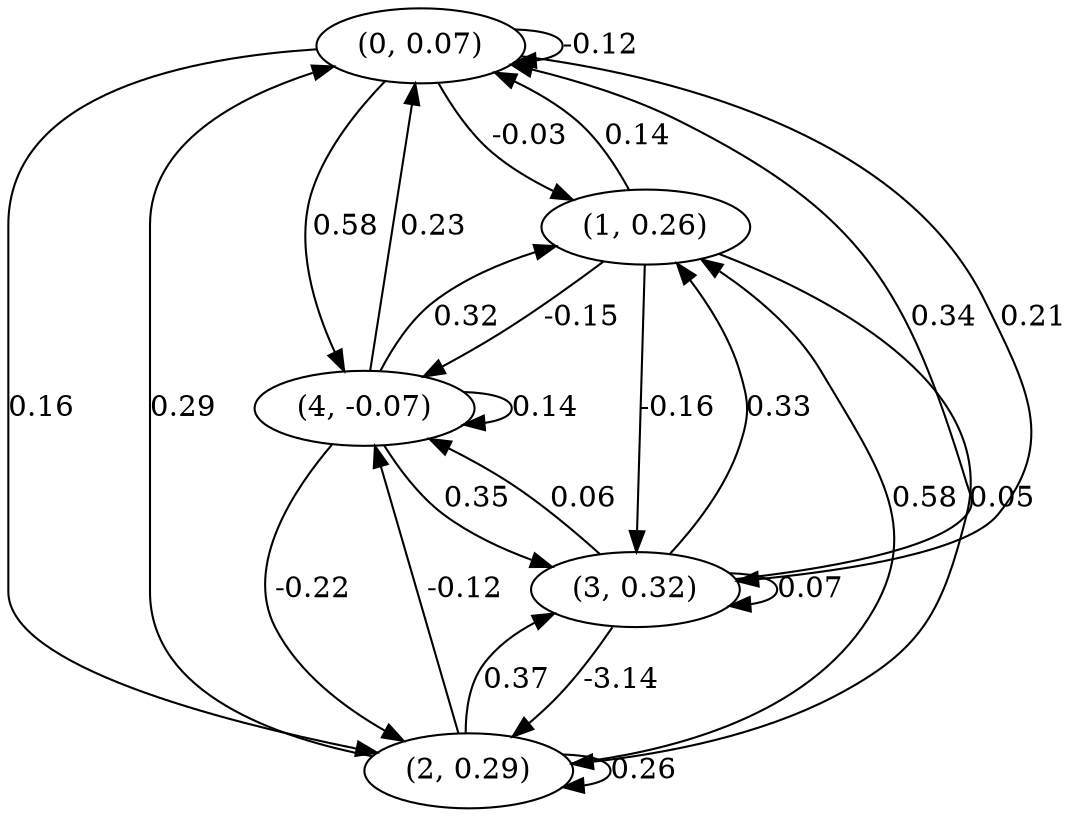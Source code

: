 digraph {
    0 [ label = "(0, 0.07)" ]
    1 [ label = "(1, 0.26)" ]
    2 [ label = "(2, 0.29)" ]
    3 [ label = "(3, 0.32)" ]
    4 [ label = "(4, -0.07)" ]
    0 -> 0 [ label = "-0.12" ]
    2 -> 2 [ label = "0.26" ]
    3 -> 3 [ label = "0.07" ]
    4 -> 4 [ label = "0.14" ]
    1 -> 0 [ label = "0.14" ]
    2 -> 0 [ label = "0.29" ]
    3 -> 0 [ label = "0.34" ]
    4 -> 0 [ label = "0.23" ]
    0 -> 1 [ label = "-0.03" ]
    2 -> 1 [ label = "0.58" ]
    3 -> 1 [ label = "0.33" ]
    4 -> 1 [ label = "0.32" ]
    0 -> 2 [ label = "0.16" ]
    1 -> 2 [ label = "0.05" ]
    3 -> 2 [ label = "-3.14" ]
    4 -> 2 [ label = "-0.22" ]
    0 -> 3 [ label = "0.21" ]
    1 -> 3 [ label = "-0.16" ]
    2 -> 3 [ label = "0.37" ]
    4 -> 3 [ label = "0.35" ]
    0 -> 4 [ label = "0.58" ]
    1 -> 4 [ label = "-0.15" ]
    2 -> 4 [ label = "-0.12" ]
    3 -> 4 [ label = "0.06" ]
}

